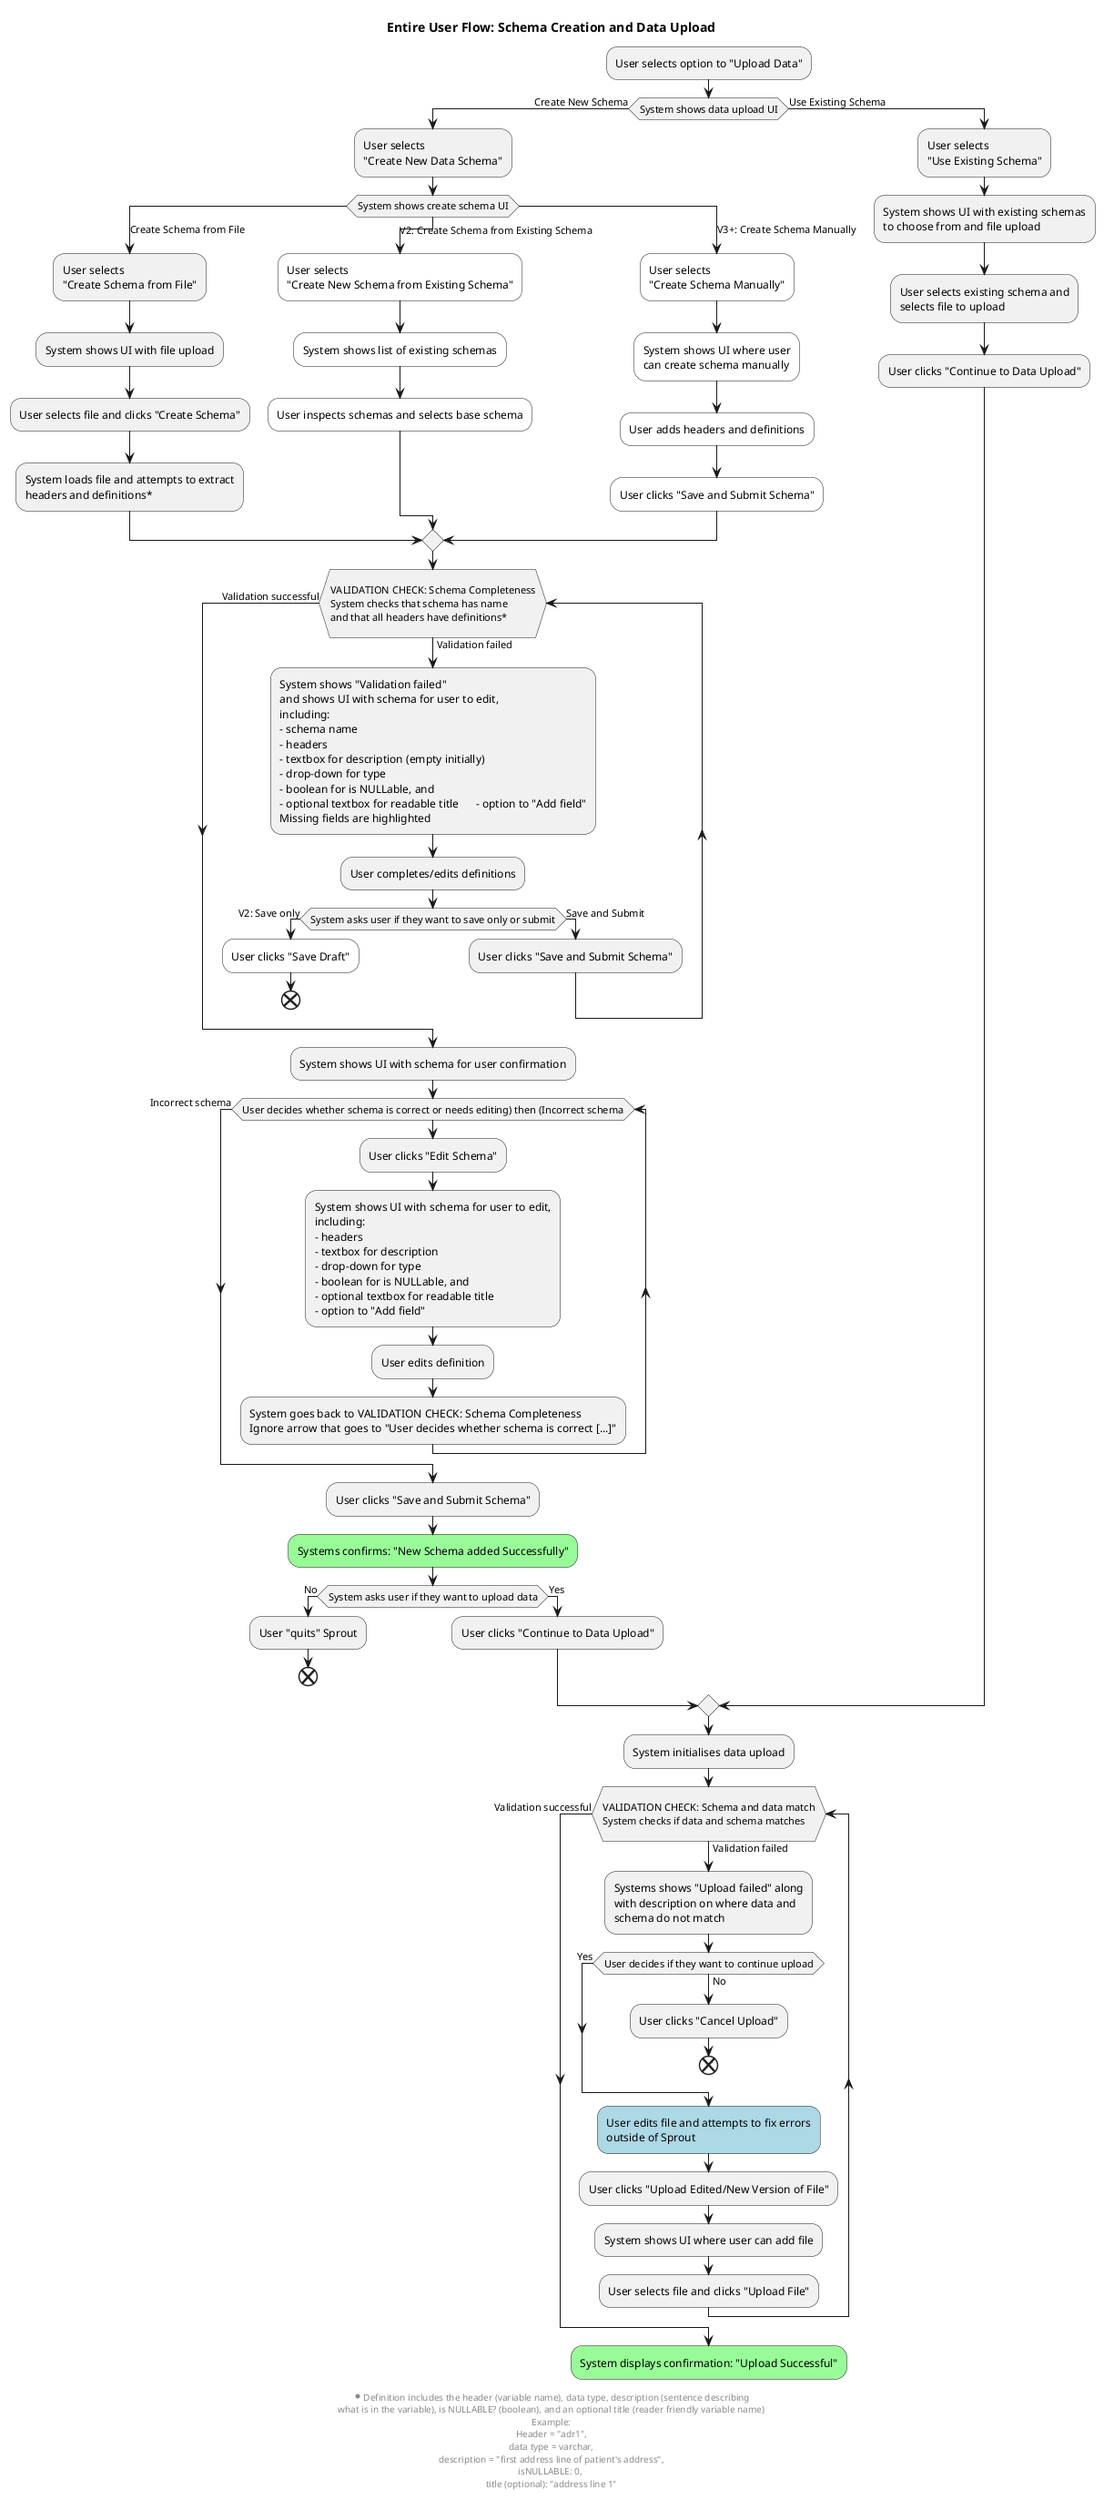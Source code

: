 @startuml user-flow

title Entire User Flow: Schema Creation and Data Upload

:User selects option to "Upload Data";
'Data vs file: File indicates only a single file (e.g., csv) can be uploaded at a time. Is that what we want?
'That could be very annoying for researchers with one file per participant (per visit)
if (System shows data upload UI) then (Create New Schema)
  :User selects\n"Create New Data Schema";
  switch (System shows create schema UI)
  case (Create Schema from File)
    :User selects\n"Create Schema from File";
    :System shows UI with file upload;
    :User selects file and clicks "Create Schema";
    :System loads file and attempts to extract
    headers and definitions*;
  case (V2: Create Schema from Existing Schema)
    #White:User selects\n"Create New Schema from Existing Schema";
    #White:System shows list of existing schemas;
    #White:User inspects schemas and selects base schema;
  case (V3+: Create Schema Manually)
    #White:User selects\n"Create Schema Manually";
    #white:System shows UI where user 
    can create schema manually;
    #white:User adds headers and definitions;
    #white:User clicks "Save and Submit Schema";
  endswitch
    while (\nVALIDATION CHECK: Schema Completeness\nSystem checks that schema has name\nand that all headers have definitions*\n) is (Validation failed)
      :System shows "Validation failed"
      and shows UI with schema for user to edit, 
      including: 
      - schema name
      - headers
      - textbox for description (empty initially)
      - drop-down for type
      - boolean for is NULLable, and 
      - optional textbox for readable title      - option to "Add field"
      Missing fields are highlighted;
      :User completes/edits definitions;
      if (System asks user if they want to save only or submit) then (V2: Save only)
        #White:User clicks "Save Draft";
        end
      else (Save and Submit)
        :User clicks "Save and Submit Schema";
      endif
    end while (Validation successful)
'V2: With save only option: System shows UI with all available schemas, 
'if user wants to access schema that was saved earlier
    :System shows UI with schema for user confirmation;
    while (User decides whether schema is correct or needs editing) then (Incorrect schema)
      :User clicks "Edit Schema";
      :System shows UI with schema for user to edit, 
      including: 
      - headers
      - textbox for description
      - drop-down for type
      - boolean for is NULLable, and 
      - optional textbox for readable title
      - option to "Add field";
      :User edits definition;
'Arrow from "User edits definitions" should go back up to VALIDATION CHECK      
      :System goes back to VALIDATION CHECK: Schema Completeness
      Ignore arrow that goes to "User decides whether schema is correct [...]";
     end while (Incorrect schema)
      :User clicks "Save and Submit Schema";
      #palegreen:Systems confirms: "New Schema added Successfully";
  if (System asks user if they want to upload data) then (No)
    :User "quits" Sprout; 
    end
  else (Yes)
    :User clicks "Continue to Data Upload";
  endif
else (Use Existing Schema)
    :User selects\n"Use Existing Schema";
    :System shows UI with existing schemas 
    to choose from and file upload;
    :User selects existing schema and 
    selects file to upload;
    :User clicks "Continue to Data Upload";
endif 
:System initialises data upload;
while (\nVALIDATION CHECK: Schema and data match\nSystem checks if data and schema matches\n) is (Validation failed)
:Systems shows "Upload failed" along\nwith description on where data and\nschema do not match;
    while (User decides if they want to continue upload) is (No)
        :User clicks "Cancel Upload";
        end
    end while (Yes);
    #LightBlue:User edits file and attempts to fix errors\noutside of Sprout;
    :User clicks "Upload Edited/New Version of File";
    :System shows UI where user can add file; 
    :User selects file and clicks "Upload File";

end while (Validation successful);
#palegreen:System displays confirmation: "Upload Successful";

footer \n*Definition includes the header (variable name), data type, description (sentence describing\nwhat is in the variable), is NULLABLE? (boolean), and an optional title (reader friendly variable name)\nExample:\nHeader = "adr1",\ndata type = varchar,\ndescription = "first address line of patient's address",\nisNULLABLE: 0, \ntitle (optional): "address line 1"

@enduml
